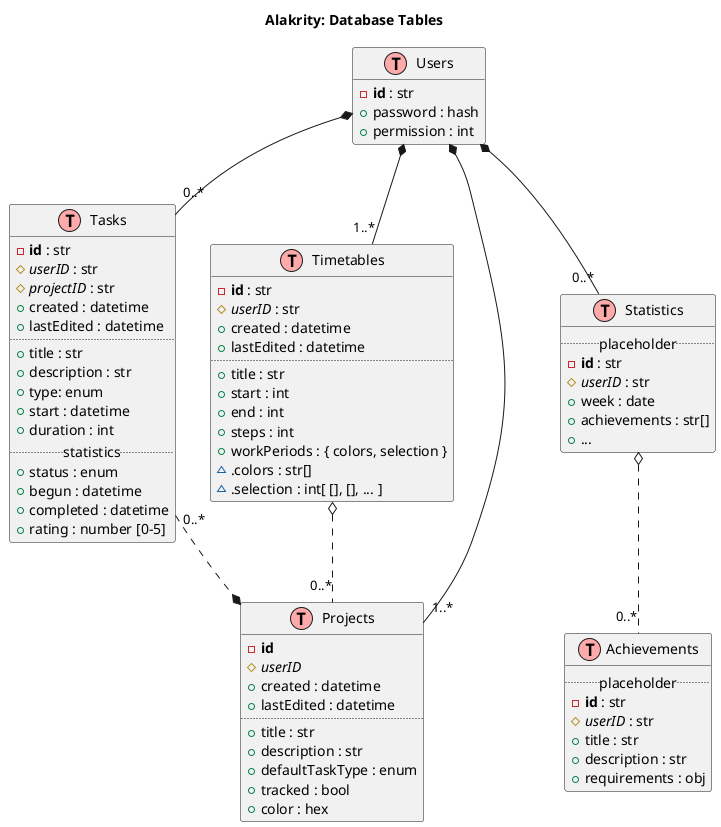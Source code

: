 @startuml
!define table(x) class x << (T,#FFAAAA) >>
!define primary_key(x) -<b>x</b>
!define secondary_key(x) #<i>x</i>
hide methods
hide stereotypes


title Alakrity: Database Tables


table(Users) {
    primary_key(id) : str
    + password : hash
    + permission : int
}

together {

    table(Timetables) {
        primary_key(id) : str
        secondary_key(userID) : str
        + created : datetime
        + lastEdited : datetime
        ....
        + title : str
        + start : int
        + end : int
        + steps : int
        + workPeriods : { colors, selection }
        ~ .colors : str[]
        ~ .selection : int[ [], [], ... ]
    }


    table(Projects) {
        primary_key(id)
        secondary_key(userID)
        + created : datetime
        + lastEdited : datetime
        ....
        + title : str
        + description : str
        + defaultTaskType : enum
        + tracked : bool
        + color : hex
    }

    table(Tasks) {
        primary_key(id) : str
        secondary_key(userID) : str
        secondary_key(projectID) : str
        + created : datetime
        + lastEdited : datetime
        ....
        + title : str
        + description : str
        + type: enum
        + start : datetime
        + duration : int
        ..statistics..
        + status : enum
        + begun : datetime
        + completed : datetime
        + rating : number [0-5]
    }

}

together {

    table(Statistics) {
        .. placeholder ..
        primary_key(id) : str
        secondary_key(userID) : str
        + week : date
        + achievements : str[]
        + ...
    }

    table(Achievements) {
        .. placeholder ..
        primary_key(id) : str
        secondary_key(userID) : str
        + title : str
        + description : str
        + requirements : obj
    }

}


Users *-- "0..*" Tasks
Users *-- "1..*" Projects
Users *-- "1..*" Timetables
Users *-- "0..*" Statistics

Tasks "0..*" ..* Projects

Timetables o.. "0..*" Projects

Statistics o.. "0..*" Achievements

@enduml